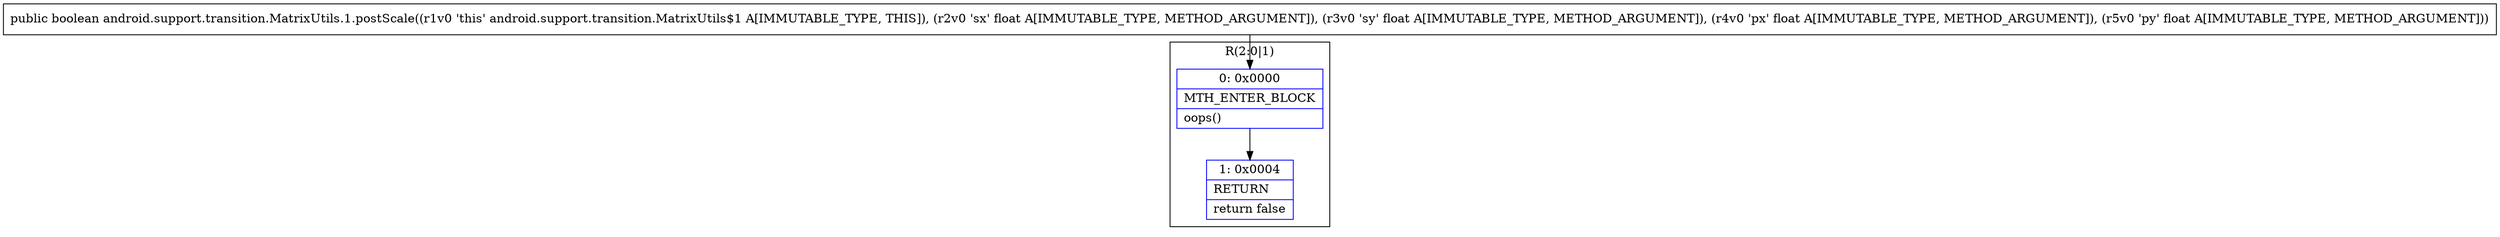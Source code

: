 digraph "CFG forandroid.support.transition.MatrixUtils.1.postScale(FFFF)Z" {
subgraph cluster_Region_527696466 {
label = "R(2:0|1)";
node [shape=record,color=blue];
Node_0 [shape=record,label="{0\:\ 0x0000|MTH_ENTER_BLOCK\l|oops()\l}"];
Node_1 [shape=record,label="{1\:\ 0x0004|RETURN\l|return false\l}"];
}
MethodNode[shape=record,label="{public boolean android.support.transition.MatrixUtils.1.postScale((r1v0 'this' android.support.transition.MatrixUtils$1 A[IMMUTABLE_TYPE, THIS]), (r2v0 'sx' float A[IMMUTABLE_TYPE, METHOD_ARGUMENT]), (r3v0 'sy' float A[IMMUTABLE_TYPE, METHOD_ARGUMENT]), (r4v0 'px' float A[IMMUTABLE_TYPE, METHOD_ARGUMENT]), (r5v0 'py' float A[IMMUTABLE_TYPE, METHOD_ARGUMENT])) }"];
MethodNode -> Node_0;
Node_0 -> Node_1;
}

